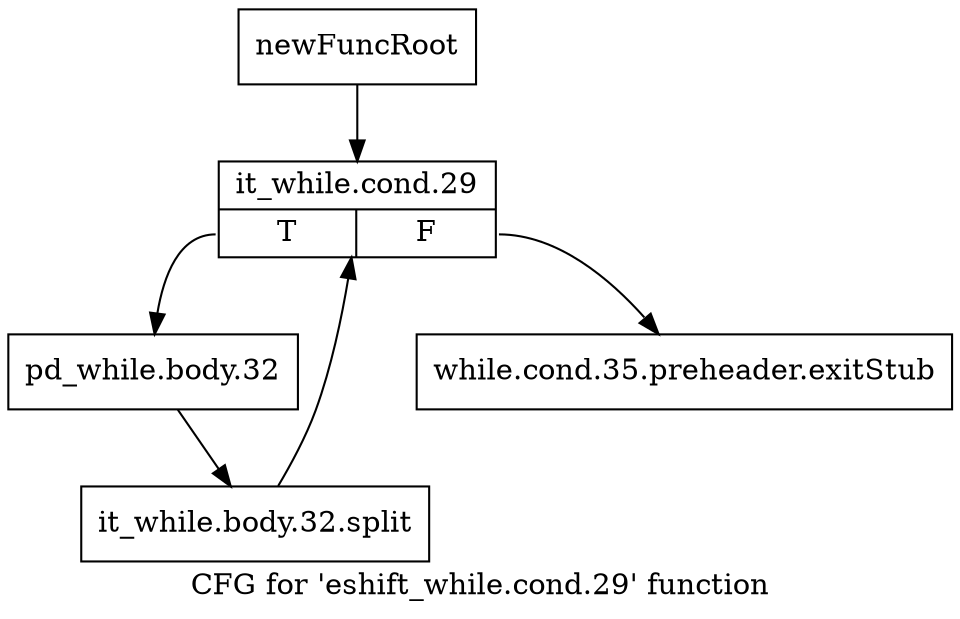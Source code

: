 digraph "CFG for 'eshift_while.cond.29' function" {
	label="CFG for 'eshift_while.cond.29' function";

	Node0xb803680 [shape=record,label="{newFuncRoot}"];
	Node0xb803680 -> Node0xb803720;
	Node0xb8036d0 [shape=record,label="{while.cond.35.preheader.exitStub}"];
	Node0xb803720 [shape=record,label="{it_while.cond.29|{<s0>T|<s1>F}}"];
	Node0xb803720:s0 -> Node0xb803770;
	Node0xb803720:s1 -> Node0xb8036d0;
	Node0xb803770 [shape=record,label="{pd_while.body.32}"];
	Node0xb803770 -> Node0xf7fd880;
	Node0xf7fd880 [shape=record,label="{it_while.body.32.split}"];
	Node0xf7fd880 -> Node0xb803720;
}
